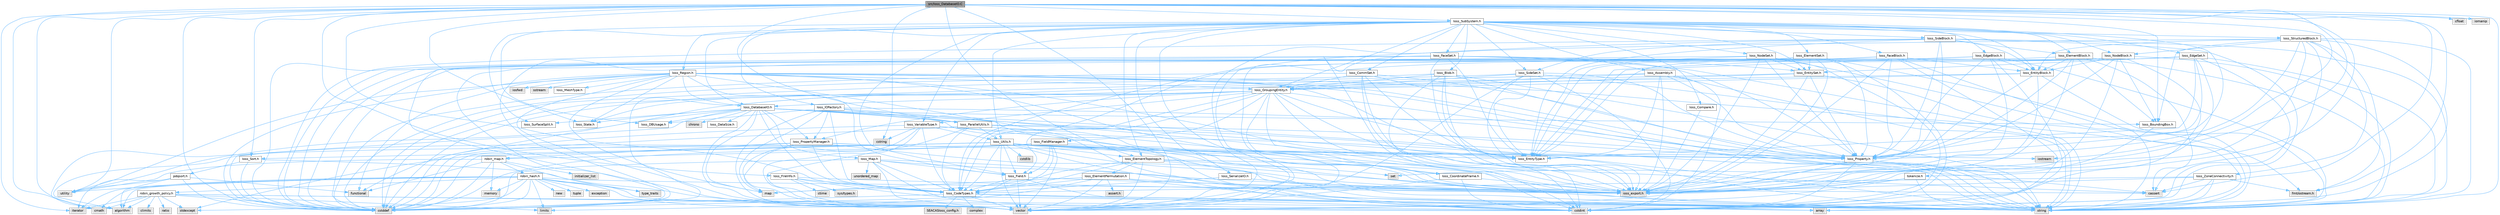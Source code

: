 digraph "src/Ioss_DatabaseIO.C"
{
 // INTERACTIVE_SVG=YES
 // LATEX_PDF_SIZE
  bgcolor="transparent";
  edge [fontname=Helvetica,fontsize=10,labelfontname=Helvetica,labelfontsize=10];
  node [fontname=Helvetica,fontsize=10,shape=box,height=0.2,width=0.4];
  Node1 [id="Node000001",label="src/Ioss_DatabaseIO.C",height=0.2,width=0.4,color="gray40", fillcolor="grey60", style="filled", fontcolor="black",tooltip=" "];
  Node1 -> Node2 [id="edge1_Node000001_Node000002",color="steelblue1",style="solid",tooltip=" "];
  Node2 [id="Node000002",label="Ioss_BoundingBox.h",height=0.2,width=0.4,color="grey40", fillcolor="white", style="filled",URL="$Ioss__BoundingBox_8h.html",tooltip=" "];
  Node2 -> Node3 [id="edge2_Node000002_Node000003",color="steelblue1",style="solid",tooltip=" "];
  Node3 [id="Node000003",label="ioss_export.h",height=0.2,width=0.4,color="grey60", fillcolor="#E0E0E0", style="filled",tooltip=" "];
  Node1 -> Node4 [id="edge3_Node000001_Node000004",color="steelblue1",style="solid",tooltip=" "];
  Node4 [id="Node000004",label="Ioss_CodeTypes.h",height=0.2,width=0.4,color="grey40", fillcolor="white", style="filled",URL="$Ioss__CodeTypes_8h.html",tooltip=" "];
  Node4 -> Node5 [id="edge4_Node000004_Node000005",color="steelblue1",style="solid",tooltip=" "];
  Node5 [id="Node000005",label="array",height=0.2,width=0.4,color="grey60", fillcolor="#E0E0E0", style="filled",tooltip=" "];
  Node4 -> Node6 [id="edge5_Node000004_Node000006",color="steelblue1",style="solid",tooltip=" "];
  Node6 [id="Node000006",label="cstddef",height=0.2,width=0.4,color="grey60", fillcolor="#E0E0E0", style="filled",tooltip=" "];
  Node4 -> Node7 [id="edge6_Node000004_Node000007",color="steelblue1",style="solid",tooltip=" "];
  Node7 [id="Node000007",label="cstdint",height=0.2,width=0.4,color="grey60", fillcolor="#E0E0E0", style="filled",tooltip=" "];
  Node4 -> Node8 [id="edge7_Node000004_Node000008",color="steelblue1",style="solid",tooltip=" "];
  Node8 [id="Node000008",label="string",height=0.2,width=0.4,color="grey60", fillcolor="#E0E0E0", style="filled",tooltip=" "];
  Node4 -> Node9 [id="edge8_Node000004_Node000009",color="steelblue1",style="solid",tooltip=" "];
  Node9 [id="Node000009",label="vector",height=0.2,width=0.4,color="grey60", fillcolor="#E0E0E0", style="filled",tooltip=" "];
  Node4 -> Node10 [id="edge9_Node000004_Node000010",color="steelblue1",style="solid",tooltip=" "];
  Node10 [id="Node000010",label="SEACASIoss_config.h",height=0.2,width=0.4,color="grey60", fillcolor="#E0E0E0", style="filled",tooltip=" "];
  Node4 -> Node11 [id="edge10_Node000004_Node000011",color="steelblue1",style="solid",tooltip=" "];
  Node11 [id="Node000011",label="complex",height=0.2,width=0.4,color="grey60", fillcolor="#E0E0E0", style="filled",tooltip=" "];
  Node1 -> Node12 [id="edge11_Node000001_Node000012",color="steelblue1",style="solid",tooltip=" "];
  Node12 [id="Node000012",label="Ioss_ElementTopology.h",height=0.2,width=0.4,color="grey40", fillcolor="white", style="filled",URL="$Ioss__ElementTopology_8h.html",tooltip=" "];
  Node12 -> Node3 [id="edge12_Node000012_Node000003",color="steelblue1",style="solid",tooltip=" "];
  Node12 -> Node4 [id="edge13_Node000012_Node000004",color="steelblue1",style="solid",tooltip=" "];
  Node12 -> Node13 [id="edge14_Node000012_Node000013",color="steelblue1",style="solid",tooltip=" "];
  Node13 [id="Node000013",label="Ioss_ElementPermutation.h",height=0.2,width=0.4,color="grey40", fillcolor="white", style="filled",URL="$Ioss__ElementPermutation_8h.html",tooltip=" "];
  Node13 -> Node3 [id="edge15_Node000013_Node000003",color="steelblue1",style="solid",tooltip=" "];
  Node13 -> Node4 [id="edge16_Node000013_Node000004",color="steelblue1",style="solid",tooltip=" "];
  Node13 -> Node14 [id="edge17_Node000013_Node000014",color="steelblue1",style="solid",tooltip=" "];
  Node14 [id="Node000014",label="assert.h",height=0.2,width=0.4,color="grey60", fillcolor="#E0E0E0", style="filled",tooltip=" "];
  Node13 -> Node15 [id="edge18_Node000013_Node000015",color="steelblue1",style="solid",tooltip=" "];
  Node15 [id="Node000015",label="limits",height=0.2,width=0.4,color="grey60", fillcolor="#E0E0E0", style="filled",tooltip=" "];
  Node13 -> Node16 [id="edge19_Node000013_Node000016",color="steelblue1",style="solid",tooltip=" "];
  Node16 [id="Node000016",label="map",height=0.2,width=0.4,color="grey60", fillcolor="#E0E0E0", style="filled",tooltip=" "];
  Node13 -> Node8 [id="edge20_Node000013_Node000008",color="steelblue1",style="solid",tooltip=" "];
  Node13 -> Node9 [id="edge21_Node000013_Node000009",color="steelblue1",style="solid",tooltip=" "];
  Node12 -> Node16 [id="edge22_Node000012_Node000016",color="steelblue1",style="solid",tooltip=" "];
  Node12 -> Node17 [id="edge23_Node000012_Node000017",color="steelblue1",style="solid",tooltip=" "];
  Node17 [id="Node000017",label="set",height=0.2,width=0.4,color="grey60", fillcolor="#E0E0E0", style="filled",tooltip=" "];
  Node12 -> Node8 [id="edge24_Node000012_Node000008",color="steelblue1",style="solid",tooltip=" "];
  Node12 -> Node9 [id="edge25_Node000012_Node000009",color="steelblue1",style="solid",tooltip=" "];
  Node1 -> Node18 [id="edge26_Node000001_Node000018",color="steelblue1",style="solid",tooltip=" "];
  Node18 [id="Node000018",label="Ioss_FileInfo.h",height=0.2,width=0.4,color="grey40", fillcolor="white", style="filled",URL="$Ioss__FileInfo_8h.html",tooltip=" "];
  Node18 -> Node3 [id="edge27_Node000018_Node000003",color="steelblue1",style="solid",tooltip=" "];
  Node18 -> Node4 [id="edge28_Node000018_Node000004",color="steelblue1",style="solid",tooltip=" "];
  Node18 -> Node19 [id="edge29_Node000018_Node000019",color="steelblue1",style="solid",tooltip=" "];
  Node19 [id="Node000019",label="ctime",height=0.2,width=0.4,color="grey60", fillcolor="#E0E0E0", style="filled",tooltip=" "];
  Node18 -> Node8 [id="edge30_Node000018_Node000008",color="steelblue1",style="solid",tooltip=" "];
  Node18 -> Node20 [id="edge31_Node000018_Node000020",color="steelblue1",style="solid",tooltip=" "];
  Node20 [id="Node000020",label="sys/types.h",height=0.2,width=0.4,color="grey60", fillcolor="#E0E0E0", style="filled",tooltip=" "];
  Node1 -> Node21 [id="edge32_Node000001_Node000021",color="steelblue1",style="solid",tooltip=" "];
  Node21 [id="Node000021",label="Ioss_ParallelUtils.h",height=0.2,width=0.4,color="grey40", fillcolor="white", style="filled",URL="$Ioss__ParallelUtils_8h.html",tooltip=" "];
  Node21 -> Node3 [id="edge33_Node000021_Node000003",color="steelblue1",style="solid",tooltip=" "];
  Node21 -> Node4 [id="edge34_Node000021_Node000004",color="steelblue1",style="solid",tooltip=" "];
  Node21 -> Node22 [id="edge35_Node000021_Node000022",color="steelblue1",style="solid",tooltip=" "];
  Node22 [id="Node000022",label="Ioss_Utils.h",height=0.2,width=0.4,color="grey40", fillcolor="white", style="filled",URL="$Ioss__Utils_8h.html",tooltip=" "];
  Node22 -> Node3 [id="edge36_Node000022_Node000003",color="steelblue1",style="solid",tooltip=" "];
  Node22 -> Node4 [id="edge37_Node000022_Node000004",color="steelblue1",style="solid",tooltip=" "];
  Node22 -> Node12 [id="edge38_Node000022_Node000012",color="steelblue1",style="solid",tooltip=" "];
  Node22 -> Node23 [id="edge39_Node000022_Node000023",color="steelblue1",style="solid",tooltip=" "];
  Node23 [id="Node000023",label="Ioss_EntityType.h",height=0.2,width=0.4,color="grey40", fillcolor="white", style="filled",URL="$Ioss__EntityType_8h.html",tooltip=" "];
  Node22 -> Node24 [id="edge40_Node000022_Node000024",color="steelblue1",style="solid",tooltip=" "];
  Node24 [id="Node000024",label="Ioss_Field.h",height=0.2,width=0.4,color="grey40", fillcolor="white", style="filled",URL="$Ioss__Field_8h.html",tooltip=" "];
  Node24 -> Node3 [id="edge41_Node000024_Node000003",color="steelblue1",style="solid",tooltip=" "];
  Node24 -> Node4 [id="edge42_Node000024_Node000004",color="steelblue1",style="solid",tooltip=" "];
  Node24 -> Node6 [id="edge43_Node000024_Node000006",color="steelblue1",style="solid",tooltip=" "];
  Node24 -> Node8 [id="edge44_Node000024_Node000008",color="steelblue1",style="solid",tooltip=" "];
  Node24 -> Node9 [id="edge45_Node000024_Node000009",color="steelblue1",style="solid",tooltip=" "];
  Node22 -> Node25 [id="edge46_Node000022_Node000025",color="steelblue1",style="solid",tooltip=" "];
  Node25 [id="Node000025",label="Ioss_Property.h",height=0.2,width=0.4,color="grey40", fillcolor="white", style="filled",URL="$Ioss__Property_8h.html",tooltip=" "];
  Node25 -> Node3 [id="edge47_Node000025_Node000003",color="steelblue1",style="solid",tooltip=" "];
  Node25 -> Node7 [id="edge48_Node000025_Node000007",color="steelblue1",style="solid",tooltip=" "];
  Node25 -> Node8 [id="edge49_Node000025_Node000008",color="steelblue1",style="solid",tooltip=" "];
  Node25 -> Node9 [id="edge50_Node000025_Node000009",color="steelblue1",style="solid",tooltip=" "];
  Node22 -> Node26 [id="edge51_Node000022_Node000026",color="steelblue1",style="solid",tooltip=" "];
  Node26 [id="Node000026",label="Ioss_Sort.h",height=0.2,width=0.4,color="grey40", fillcolor="white", style="filled",URL="$Ioss__Sort_8h.html",tooltip=" "];
  Node26 -> Node27 [id="edge52_Node000026_Node000027",color="steelblue1",style="solid",tooltip=" "];
  Node27 [id="Node000027",label="pdqsort.h",height=0.2,width=0.4,color="grey40", fillcolor="white", style="filled",URL="$pdqsort_8h.html",tooltip=" "];
  Node27 -> Node28 [id="edge53_Node000027_Node000028",color="steelblue1",style="solid",tooltip=" "];
  Node28 [id="Node000028",label="algorithm",height=0.2,width=0.4,color="grey60", fillcolor="#E0E0E0", style="filled",tooltip=" "];
  Node27 -> Node6 [id="edge54_Node000027_Node000006",color="steelblue1",style="solid",tooltip=" "];
  Node27 -> Node29 [id="edge55_Node000027_Node000029",color="steelblue1",style="solid",tooltip=" "];
  Node29 [id="Node000029",label="functional",height=0.2,width=0.4,color="grey60", fillcolor="#E0E0E0", style="filled",tooltip=" "];
  Node27 -> Node30 [id="edge56_Node000027_Node000030",color="steelblue1",style="solid",tooltip=" "];
  Node30 [id="Node000030",label="iterator",height=0.2,width=0.4,color="grey60", fillcolor="#E0E0E0", style="filled",tooltip=" "];
  Node27 -> Node31 [id="edge57_Node000027_Node000031",color="steelblue1",style="solid",tooltip=" "];
  Node31 [id="Node000031",label="utility",height=0.2,width=0.4,color="grey60", fillcolor="#E0E0E0", style="filled",tooltip=" "];
  Node26 -> Node6 [id="edge58_Node000026_Node000006",color="steelblue1",style="solid",tooltip=" "];
  Node26 -> Node9 [id="edge59_Node000026_Node000009",color="steelblue1",style="solid",tooltip=" "];
  Node22 -> Node28 [id="edge60_Node000022_Node000028",color="steelblue1",style="solid",tooltip=" "];
  Node22 -> Node32 [id="edge61_Node000022_Node000032",color="steelblue1",style="solid",tooltip=" "];
  Node32 [id="Node000032",label="cassert",height=0.2,width=0.4,color="grey60", fillcolor="#E0E0E0", style="filled",tooltip=" "];
  Node22 -> Node33 [id="edge62_Node000022_Node000033",color="steelblue1",style="solid",tooltip=" "];
  Node33 [id="Node000033",label="cmath",height=0.2,width=0.4,color="grey60", fillcolor="#E0E0E0", style="filled",tooltip=" "];
  Node22 -> Node6 [id="edge63_Node000022_Node000006",color="steelblue1",style="solid",tooltip=" "];
  Node22 -> Node7 [id="edge64_Node000022_Node000007",color="steelblue1",style="solid",tooltip=" "];
  Node22 -> Node34 [id="edge65_Node000022_Node000034",color="steelblue1",style="solid",tooltip=" "];
  Node34 [id="Node000034",label="cstdlib",height=0.2,width=0.4,color="grey60", fillcolor="#E0E0E0", style="filled",tooltip=" "];
  Node22 -> Node35 [id="edge66_Node000022_Node000035",color="steelblue1",style="solid",tooltip=" "];
  Node35 [id="Node000035",label="iostream",height=0.2,width=0.4,color="grey60", fillcolor="#E0E0E0", style="filled",tooltip=" "];
  Node22 -> Node36 [id="edge67_Node000022_Node000036",color="steelblue1",style="solid",tooltip=" "];
  Node36 [id="Node000036",label="stdexcept",height=0.2,width=0.4,color="grey60", fillcolor="#E0E0E0", style="filled",tooltip=" "];
  Node22 -> Node8 [id="edge68_Node000022_Node000008",color="steelblue1",style="solid",tooltip=" "];
  Node22 -> Node9 [id="edge69_Node000022_Node000009",color="steelblue1",style="solid",tooltip=" "];
  Node21 -> Node32 [id="edge70_Node000021_Node000032",color="steelblue1",style="solid",tooltip=" "];
  Node21 -> Node6 [id="edge71_Node000021_Node000006",color="steelblue1",style="solid",tooltip=" "];
  Node21 -> Node8 [id="edge72_Node000021_Node000008",color="steelblue1",style="solid",tooltip=" "];
  Node21 -> Node9 [id="edge73_Node000021_Node000009",color="steelblue1",style="solid",tooltip=" "];
  Node1 -> Node26 [id="edge74_Node000001_Node000026",color="steelblue1",style="solid",tooltip=" "];
  Node1 -> Node37 [id="edge75_Node000001_Node000037",color="steelblue1",style="solid",tooltip=" "];
  Node37 [id="Node000037",label="Ioss_State.h",height=0.2,width=0.4,color="grey40", fillcolor="white", style="filled",URL="$Ioss__State_8h.html",tooltip=" "];
  Node1 -> Node38 [id="edge76_Node000001_Node000038",color="steelblue1",style="solid",tooltip=" "];
  Node38 [id="Node000038",label="Ioss_SubSystem.h",height=0.2,width=0.4,color="grey40", fillcolor="white", style="filled",URL="$Ioss__SubSystem_8h.html",tooltip=" "];
  Node38 -> Node39 [id="edge77_Node000038_Node000039",color="steelblue1",style="solid",tooltip=" "];
  Node39 [id="Node000039",label="Ioss_Assembly.h",height=0.2,width=0.4,color="grey40", fillcolor="white", style="filled",URL="$Ioss__Assembly_8h.html",tooltip=" "];
  Node39 -> Node3 [id="edge78_Node000039_Node000003",color="steelblue1",style="solid",tooltip=" "];
  Node39 -> Node23 [id="edge79_Node000039_Node000023",color="steelblue1",style="solid",tooltip=" "];
  Node39 -> Node25 [id="edge80_Node000039_Node000025",color="steelblue1",style="solid",tooltip=" "];
  Node39 -> Node40 [id="edge81_Node000039_Node000040",color="steelblue1",style="solid",tooltip=" "];
  Node40 [id="Node000040",label="Ioss_GroupingEntity.h",height=0.2,width=0.4,color="grey40", fillcolor="white", style="filled",URL="$Ioss__GroupingEntity_8h.html",tooltip=" "];
  Node40 -> Node3 [id="edge82_Node000040_Node000003",color="steelblue1",style="solid",tooltip=" "];
  Node40 -> Node4 [id="edge83_Node000040_Node000004",color="steelblue1",style="solid",tooltip=" "];
  Node40 -> Node41 [id="edge84_Node000040_Node000041",color="steelblue1",style="solid",tooltip=" "];
  Node41 [id="Node000041",label="Ioss_DatabaseIO.h",height=0.2,width=0.4,color="grey40", fillcolor="white", style="filled",URL="$Ioss__DatabaseIO_8h.html",tooltip=" "];
  Node41 -> Node3 [id="edge85_Node000041_Node000003",color="steelblue1",style="solid",tooltip=" "];
  Node41 -> Node2 [id="edge86_Node000041_Node000002",color="steelblue1",style="solid",tooltip=" "];
  Node41 -> Node4 [id="edge87_Node000041_Node000004",color="steelblue1",style="solid",tooltip=" "];
  Node41 -> Node42 [id="edge88_Node000041_Node000042",color="steelblue1",style="solid",tooltip=" "];
  Node42 [id="Node000042",label="Ioss_DBUsage.h",height=0.2,width=0.4,color="grey40", fillcolor="white", style="filled",URL="$Ioss__DBUsage_8h.html",tooltip=" "];
  Node41 -> Node43 [id="edge89_Node000041_Node000043",color="steelblue1",style="solid",tooltip=" "];
  Node43 [id="Node000043",label="Ioss_DataSize.h",height=0.2,width=0.4,color="grey40", fillcolor="white", style="filled",URL="$Ioss__DataSize_8h.html",tooltip=" "];
  Node41 -> Node23 [id="edge90_Node000041_Node000023",color="steelblue1",style="solid",tooltip=" "];
  Node41 -> Node44 [id="edge91_Node000041_Node000044",color="steelblue1",style="solid",tooltip=" "];
  Node44 [id="Node000044",label="Ioss_Map.h",height=0.2,width=0.4,color="grey40", fillcolor="white", style="filled",URL="$Ioss__Map_8h.html",tooltip=" "];
  Node44 -> Node3 [id="edge92_Node000044_Node000003",color="steelblue1",style="solid",tooltip=" "];
  Node44 -> Node4 [id="edge93_Node000044_Node000004",color="steelblue1",style="solid",tooltip=" "];
  Node44 -> Node24 [id="edge94_Node000044_Node000024",color="steelblue1",style="solid",tooltip=" "];
  Node44 -> Node6 [id="edge95_Node000044_Node000006",color="steelblue1",style="solid",tooltip=" "];
  Node44 -> Node7 [id="edge96_Node000044_Node000007",color="steelblue1",style="solid",tooltip=" "];
  Node44 -> Node8 [id="edge97_Node000044_Node000008",color="steelblue1",style="solid",tooltip=" "];
  Node44 -> Node9 [id="edge98_Node000044_Node000009",color="steelblue1",style="solid",tooltip=" "];
  Node44 -> Node45 [id="edge99_Node000044_Node000045",color="steelblue1",style="solid",tooltip=" "];
  Node45 [id="Node000045",label="unordered_map",height=0.2,width=0.4,color="grey60", fillcolor="#E0E0E0", style="filled",tooltip=" "];
  Node41 -> Node21 [id="edge100_Node000041_Node000021",color="steelblue1",style="solid",tooltip=" "];
  Node41 -> Node46 [id="edge101_Node000041_Node000046",color="steelblue1",style="solid",tooltip=" "];
  Node46 [id="Node000046",label="Ioss_PropertyManager.h",height=0.2,width=0.4,color="grey40", fillcolor="white", style="filled",URL="$Ioss__PropertyManager_8h.html",tooltip=" "];
  Node46 -> Node3 [id="edge102_Node000046_Node000003",color="steelblue1",style="solid",tooltip=" "];
  Node46 -> Node4 [id="edge103_Node000046_Node000004",color="steelblue1",style="solid",tooltip=" "];
  Node46 -> Node25 [id="edge104_Node000046_Node000025",color="steelblue1",style="solid",tooltip=" "];
  Node46 -> Node6 [id="edge105_Node000046_Node000006",color="steelblue1",style="solid",tooltip=" "];
  Node46 -> Node8 [id="edge106_Node000046_Node000008",color="steelblue1",style="solid",tooltip=" "];
  Node46 -> Node9 [id="edge107_Node000046_Node000009",color="steelblue1",style="solid",tooltip=" "];
  Node46 -> Node47 [id="edge108_Node000046_Node000047",color="steelblue1",style="solid",tooltip=" "];
  Node47 [id="Node000047",label="robin_map.h",height=0.2,width=0.4,color="grey40", fillcolor="white", style="filled",URL="$robin__map_8h.html",tooltip=" "];
  Node47 -> Node6 [id="edge109_Node000047_Node000006",color="steelblue1",style="solid",tooltip=" "];
  Node47 -> Node29 [id="edge110_Node000047_Node000029",color="steelblue1",style="solid",tooltip=" "];
  Node47 -> Node48 [id="edge111_Node000047_Node000048",color="steelblue1",style="solid",tooltip=" "];
  Node48 [id="Node000048",label="initializer_list",height=0.2,width=0.4,color="grey60", fillcolor="#E0E0E0", style="filled",tooltip=" "];
  Node47 -> Node49 [id="edge112_Node000047_Node000049",color="steelblue1",style="solid",tooltip=" "];
  Node49 [id="Node000049",label="memory",height=0.2,width=0.4,color="grey60", fillcolor="#E0E0E0", style="filled",tooltip=" "];
  Node47 -> Node50 [id="edge113_Node000047_Node000050",color="steelblue1",style="solid",tooltip=" "];
  Node50 [id="Node000050",label="type_traits",height=0.2,width=0.4,color="grey60", fillcolor="#E0E0E0", style="filled",tooltip=" "];
  Node47 -> Node31 [id="edge114_Node000047_Node000031",color="steelblue1",style="solid",tooltip=" "];
  Node47 -> Node51 [id="edge115_Node000047_Node000051",color="steelblue1",style="solid",tooltip=" "];
  Node51 [id="Node000051",label="robin_hash.h",height=0.2,width=0.4,color="grey40", fillcolor="white", style="filled",URL="$robin__hash_8h.html",tooltip=" "];
  Node51 -> Node28 [id="edge116_Node000051_Node000028",color="steelblue1",style="solid",tooltip=" "];
  Node51 -> Node32 [id="edge117_Node000051_Node000032",color="steelblue1",style="solid",tooltip=" "];
  Node51 -> Node33 [id="edge118_Node000051_Node000033",color="steelblue1",style="solid",tooltip=" "];
  Node51 -> Node6 [id="edge119_Node000051_Node000006",color="steelblue1",style="solid",tooltip=" "];
  Node51 -> Node7 [id="edge120_Node000051_Node000007",color="steelblue1",style="solid",tooltip=" "];
  Node51 -> Node52 [id="edge121_Node000051_Node000052",color="steelblue1",style="solid",tooltip=" "];
  Node52 [id="Node000052",label="exception",height=0.2,width=0.4,color="grey60", fillcolor="#E0E0E0", style="filled",tooltip=" "];
  Node51 -> Node30 [id="edge122_Node000051_Node000030",color="steelblue1",style="solid",tooltip=" "];
  Node51 -> Node15 [id="edge123_Node000051_Node000015",color="steelblue1",style="solid",tooltip=" "];
  Node51 -> Node49 [id="edge124_Node000051_Node000049",color="steelblue1",style="solid",tooltip=" "];
  Node51 -> Node53 [id="edge125_Node000051_Node000053",color="steelblue1",style="solid",tooltip=" "];
  Node53 [id="Node000053",label="new",height=0.2,width=0.4,color="grey60", fillcolor="#E0E0E0", style="filled",tooltip=" "];
  Node51 -> Node36 [id="edge126_Node000051_Node000036",color="steelblue1",style="solid",tooltip=" "];
  Node51 -> Node54 [id="edge127_Node000051_Node000054",color="steelblue1",style="solid",tooltip=" "];
  Node54 [id="Node000054",label="tuple",height=0.2,width=0.4,color="grey60", fillcolor="#E0E0E0", style="filled",tooltip=" "];
  Node51 -> Node50 [id="edge128_Node000051_Node000050",color="steelblue1",style="solid",tooltip=" "];
  Node51 -> Node31 [id="edge129_Node000051_Node000031",color="steelblue1",style="solid",tooltip=" "];
  Node51 -> Node9 [id="edge130_Node000051_Node000009",color="steelblue1",style="solid",tooltip=" "];
  Node51 -> Node55 [id="edge131_Node000051_Node000055",color="steelblue1",style="solid",tooltip=" "];
  Node55 [id="Node000055",label="robin_growth_policy.h",height=0.2,width=0.4,color="grey40", fillcolor="white", style="filled",URL="$robin__growth__policy_8h.html",tooltip=" "];
  Node55 -> Node28 [id="edge132_Node000055_Node000028",color="steelblue1",style="solid",tooltip=" "];
  Node55 -> Node5 [id="edge133_Node000055_Node000005",color="steelblue1",style="solid",tooltip=" "];
  Node55 -> Node56 [id="edge134_Node000055_Node000056",color="steelblue1",style="solid",tooltip=" "];
  Node56 [id="Node000056",label="climits",height=0.2,width=0.4,color="grey60", fillcolor="#E0E0E0", style="filled",tooltip=" "];
  Node55 -> Node33 [id="edge135_Node000055_Node000033",color="steelblue1",style="solid",tooltip=" "];
  Node55 -> Node6 [id="edge136_Node000055_Node000006",color="steelblue1",style="solid",tooltip=" "];
  Node55 -> Node7 [id="edge137_Node000055_Node000007",color="steelblue1",style="solid",tooltip=" "];
  Node55 -> Node30 [id="edge138_Node000055_Node000030",color="steelblue1",style="solid",tooltip=" "];
  Node55 -> Node15 [id="edge139_Node000055_Node000015",color="steelblue1",style="solid",tooltip=" "];
  Node55 -> Node57 [id="edge140_Node000055_Node000057",color="steelblue1",style="solid",tooltip=" "];
  Node57 [id="Node000057",label="ratio",height=0.2,width=0.4,color="grey60", fillcolor="#E0E0E0", style="filled",tooltip=" "];
  Node55 -> Node36 [id="edge141_Node000055_Node000036",color="steelblue1",style="solid",tooltip=" "];
  Node41 -> Node37 [id="edge142_Node000041_Node000037",color="steelblue1",style="solid",tooltip=" "];
  Node41 -> Node58 [id="edge143_Node000041_Node000058",color="steelblue1",style="solid",tooltip=" "];
  Node58 [id="Node000058",label="Ioss_SurfaceSplit.h",height=0.2,width=0.4,color="grey40", fillcolor="white", style="filled",URL="$Ioss__SurfaceSplit_8h.html",tooltip=" "];
  Node41 -> Node59 [id="edge144_Node000041_Node000059",color="steelblue1",style="solid",tooltip=" "];
  Node59 [id="Node000059",label="chrono",height=0.2,width=0.4,color="grey60", fillcolor="#E0E0E0", style="filled",tooltip=" "];
  Node41 -> Node6 [id="edge145_Node000041_Node000006",color="steelblue1",style="solid",tooltip=" "];
  Node41 -> Node7 [id="edge146_Node000041_Node000007",color="steelblue1",style="solid",tooltip=" "];
  Node41 -> Node16 [id="edge147_Node000041_Node000016",color="steelblue1",style="solid",tooltip=" "];
  Node41 -> Node8 [id="edge148_Node000041_Node000008",color="steelblue1",style="solid",tooltip=" "];
  Node41 -> Node31 [id="edge149_Node000041_Node000031",color="steelblue1",style="solid",tooltip=" "];
  Node41 -> Node9 [id="edge150_Node000041_Node000009",color="steelblue1",style="solid",tooltip=" "];
  Node40 -> Node23 [id="edge151_Node000040_Node000023",color="steelblue1",style="solid",tooltip=" "];
  Node40 -> Node24 [id="edge152_Node000040_Node000024",color="steelblue1",style="solid",tooltip=" "];
  Node40 -> Node60 [id="edge153_Node000040_Node000060",color="steelblue1",style="solid",tooltip=" "];
  Node60 [id="Node000060",label="Ioss_FieldManager.h",height=0.2,width=0.4,color="grey40", fillcolor="white", style="filled",URL="$Ioss__FieldManager_8h.html",tooltip=" "];
  Node60 -> Node3 [id="edge154_Node000060_Node000003",color="steelblue1",style="solid",tooltip=" "];
  Node60 -> Node4 [id="edge155_Node000060_Node000004",color="steelblue1",style="solid",tooltip=" "];
  Node60 -> Node24 [id="edge156_Node000060_Node000024",color="steelblue1",style="solid",tooltip=" "];
  Node60 -> Node6 [id="edge157_Node000060_Node000006",color="steelblue1",style="solid",tooltip=" "];
  Node60 -> Node8 [id="edge158_Node000060_Node000008",color="steelblue1",style="solid",tooltip=" "];
  Node60 -> Node9 [id="edge159_Node000060_Node000009",color="steelblue1",style="solid",tooltip=" "];
  Node60 -> Node47 [id="edge160_Node000060_Node000047",color="steelblue1",style="solid",tooltip=" "];
  Node40 -> Node25 [id="edge161_Node000040_Node000025",color="steelblue1",style="solid",tooltip=" "];
  Node40 -> Node46 [id="edge162_Node000040_Node000046",color="steelblue1",style="solid",tooltip=" "];
  Node40 -> Node37 [id="edge163_Node000040_Node000037",color="steelblue1",style="solid",tooltip=" "];
  Node40 -> Node61 [id="edge164_Node000040_Node000061",color="steelblue1",style="solid",tooltip=" "];
  Node61 [id="Node000061",label="Ioss_VariableType.h",height=0.2,width=0.4,color="grey40", fillcolor="white", style="filled",URL="$Ioss__VariableType_8h.html",tooltip=" "];
  Node61 -> Node3 [id="edge165_Node000061_Node000003",color="steelblue1",style="solid",tooltip=" "];
  Node61 -> Node4 [id="edge166_Node000061_Node000004",color="steelblue1",style="solid",tooltip=" "];
  Node61 -> Node22 [id="edge167_Node000061_Node000022",color="steelblue1",style="solid",tooltip=" "];
  Node61 -> Node62 [id="edge168_Node000061_Node000062",color="steelblue1",style="solid",tooltip=" "];
  Node62 [id="Node000062",label="cstring",height=0.2,width=0.4,color="grey60", fillcolor="#E0E0E0", style="filled",tooltip=" "];
  Node61 -> Node29 [id="edge169_Node000061_Node000029",color="steelblue1",style="solid",tooltip=" "];
  Node61 -> Node16 [id="edge170_Node000061_Node000016",color="steelblue1",style="solid",tooltip=" "];
  Node61 -> Node8 [id="edge171_Node000061_Node000008",color="steelblue1",style="solid",tooltip=" "];
  Node61 -> Node9 [id="edge172_Node000061_Node000009",color="steelblue1",style="solid",tooltip=" "];
  Node40 -> Node6 [id="edge173_Node000040_Node000006",color="steelblue1",style="solid",tooltip=" "];
  Node40 -> Node7 [id="edge174_Node000040_Node000007",color="steelblue1",style="solid",tooltip=" "];
  Node40 -> Node8 [id="edge175_Node000040_Node000008",color="steelblue1",style="solid",tooltip=" "];
  Node40 -> Node9 [id="edge176_Node000040_Node000009",color="steelblue1",style="solid",tooltip=" "];
  Node39 -> Node6 [id="edge177_Node000039_Node000006",color="steelblue1",style="solid",tooltip=" "];
  Node39 -> Node7 [id="edge178_Node000039_Node000007",color="steelblue1",style="solid",tooltip=" "];
  Node39 -> Node8 [id="edge179_Node000039_Node000008",color="steelblue1",style="solid",tooltip=" "];
  Node38 -> Node63 [id="edge180_Node000038_Node000063",color="steelblue1",style="solid",tooltip=" "];
  Node63 [id="Node000063",label="Ioss_Blob.h",height=0.2,width=0.4,color="grey40", fillcolor="white", style="filled",URL="$Ioss__Blob_8h.html",tooltip=" "];
  Node63 -> Node3 [id="edge181_Node000063_Node000003",color="steelblue1",style="solid",tooltip=" "];
  Node63 -> Node23 [id="edge182_Node000063_Node000023",color="steelblue1",style="solid",tooltip=" "];
  Node63 -> Node25 [id="edge183_Node000063_Node000025",color="steelblue1",style="solid",tooltip=" "];
  Node63 -> Node40 [id="edge184_Node000063_Node000040",color="steelblue1",style="solid",tooltip=" "];
  Node63 -> Node6 [id="edge185_Node000063_Node000006",color="steelblue1",style="solid",tooltip=" "];
  Node63 -> Node7 [id="edge186_Node000063_Node000007",color="steelblue1",style="solid",tooltip=" "];
  Node63 -> Node8 [id="edge187_Node000063_Node000008",color="steelblue1",style="solid",tooltip=" "];
  Node38 -> Node64 [id="edge188_Node000038_Node000064",color="steelblue1",style="solid",tooltip=" "];
  Node64 [id="Node000064",label="Ioss_CommSet.h",height=0.2,width=0.4,color="grey40", fillcolor="white", style="filled",URL="$Ioss__CommSet_8h.html",tooltip=" "];
  Node64 -> Node3 [id="edge189_Node000064_Node000003",color="steelblue1",style="solid",tooltip=" "];
  Node64 -> Node23 [id="edge190_Node000064_Node000023",color="steelblue1",style="solid",tooltip=" "];
  Node64 -> Node40 [id="edge191_Node000064_Node000040",color="steelblue1",style="solid",tooltip=" "];
  Node64 -> Node25 [id="edge192_Node000064_Node000025",color="steelblue1",style="solid",tooltip=" "];
  Node64 -> Node6 [id="edge193_Node000064_Node000006",color="steelblue1",style="solid",tooltip=" "];
  Node64 -> Node7 [id="edge194_Node000064_Node000007",color="steelblue1",style="solid",tooltip=" "];
  Node64 -> Node8 [id="edge195_Node000064_Node000008",color="steelblue1",style="solid",tooltip=" "];
  Node38 -> Node65 [id="edge196_Node000038_Node000065",color="steelblue1",style="solid",tooltip=" "];
  Node65 [id="Node000065",label="Ioss_Compare.h",height=0.2,width=0.4,color="grey40", fillcolor="white", style="filled",URL="$Ioss__Compare_8h.html",tooltip=" "];
  Node65 -> Node3 [id="edge197_Node000065_Node000003",color="steelblue1",style="solid",tooltip=" "];
  Node38 -> Node66 [id="edge198_Node000038_Node000066",color="steelblue1",style="solid",tooltip=" "];
  Node66 [id="Node000066",label="Ioss_CoordinateFrame.h",height=0.2,width=0.4,color="grey40", fillcolor="white", style="filled",URL="$Ioss__CoordinateFrame_8h.html",tooltip=" "];
  Node66 -> Node3 [id="edge199_Node000066_Node000003",color="steelblue1",style="solid",tooltip=" "];
  Node66 -> Node7 [id="edge200_Node000066_Node000007",color="steelblue1",style="solid",tooltip=" "];
  Node66 -> Node9 [id="edge201_Node000066_Node000009",color="steelblue1",style="solid",tooltip=" "];
  Node38 -> Node42 [id="edge202_Node000038_Node000042",color="steelblue1",style="solid",tooltip=" "];
  Node38 -> Node41 [id="edge203_Node000038_Node000041",color="steelblue1",style="solid",tooltip=" "];
  Node38 -> Node67 [id="edge204_Node000038_Node000067",color="steelblue1",style="solid",tooltip=" "];
  Node67 [id="Node000067",label="Ioss_EdgeBlock.h",height=0.2,width=0.4,color="grey40", fillcolor="white", style="filled",URL="$Ioss__EdgeBlock_8h.html",tooltip=" "];
  Node67 -> Node3 [id="edge205_Node000067_Node000003",color="steelblue1",style="solid",tooltip=" "];
  Node67 -> Node23 [id="edge206_Node000067_Node000023",color="steelblue1",style="solid",tooltip=" "];
  Node67 -> Node68 [id="edge207_Node000067_Node000068",color="steelblue1",style="solid",tooltip=" "];
  Node68 [id="Node000068",label="Ioss_EntityBlock.h",height=0.2,width=0.4,color="grey40", fillcolor="white", style="filled",URL="$Ioss__EntityBlock_8h.html",tooltip=" "];
  Node68 -> Node3 [id="edge208_Node000068_Node000003",color="steelblue1",style="solid",tooltip=" "];
  Node68 -> Node40 [id="edge209_Node000068_Node000040",color="steelblue1",style="solid",tooltip=" "];
  Node68 -> Node25 [id="edge210_Node000068_Node000025",color="steelblue1",style="solid",tooltip=" "];
  Node68 -> Node6 [id="edge211_Node000068_Node000006",color="steelblue1",style="solid",tooltip=" "];
  Node68 -> Node8 [id="edge212_Node000068_Node000008",color="steelblue1",style="solid",tooltip=" "];
  Node67 -> Node25 [id="edge213_Node000067_Node000025",color="steelblue1",style="solid",tooltip=" "];
  Node67 -> Node6 [id="edge214_Node000067_Node000006",color="steelblue1",style="solid",tooltip=" "];
  Node67 -> Node7 [id="edge215_Node000067_Node000007",color="steelblue1",style="solid",tooltip=" "];
  Node67 -> Node8 [id="edge216_Node000067_Node000008",color="steelblue1",style="solid",tooltip=" "];
  Node38 -> Node69 [id="edge217_Node000038_Node000069",color="steelblue1",style="solid",tooltip=" "];
  Node69 [id="Node000069",label="Ioss_EdgeSet.h",height=0.2,width=0.4,color="grey40", fillcolor="white", style="filled",URL="$Ioss__EdgeSet_8h.html",tooltip=" "];
  Node69 -> Node3 [id="edge218_Node000069_Node000003",color="steelblue1",style="solid",tooltip=" "];
  Node69 -> Node23 [id="edge219_Node000069_Node000023",color="steelblue1",style="solid",tooltip=" "];
  Node69 -> Node25 [id="edge220_Node000069_Node000025",color="steelblue1",style="solid",tooltip=" "];
  Node69 -> Node70 [id="edge221_Node000069_Node000070",color="steelblue1",style="solid",tooltip=" "];
  Node70 [id="Node000070",label="Ioss_EntitySet.h",height=0.2,width=0.4,color="grey40", fillcolor="white", style="filled",URL="$Ioss__EntitySet_8h.html",tooltip=" "];
  Node70 -> Node3 [id="edge222_Node000070_Node000003",color="steelblue1",style="solid",tooltip=" "];
  Node70 -> Node40 [id="edge223_Node000070_Node000040",color="steelblue1",style="solid",tooltip=" "];
  Node70 -> Node25 [id="edge224_Node000070_Node000025",color="steelblue1",style="solid",tooltip=" "];
  Node70 -> Node6 [id="edge225_Node000070_Node000006",color="steelblue1",style="solid",tooltip=" "];
  Node70 -> Node8 [id="edge226_Node000070_Node000008",color="steelblue1",style="solid",tooltip=" "];
  Node69 -> Node6 [id="edge227_Node000069_Node000006",color="steelblue1",style="solid",tooltip=" "];
  Node69 -> Node7 [id="edge228_Node000069_Node000007",color="steelblue1",style="solid",tooltip=" "];
  Node69 -> Node8 [id="edge229_Node000069_Node000008",color="steelblue1",style="solid",tooltip=" "];
  Node69 -> Node9 [id="edge230_Node000069_Node000009",color="steelblue1",style="solid",tooltip=" "];
  Node38 -> Node71 [id="edge231_Node000038_Node000071",color="steelblue1",style="solid",tooltip=" "];
  Node71 [id="Node000071",label="Ioss_ElementBlock.h",height=0.2,width=0.4,color="grey40", fillcolor="white", style="filled",URL="$Ioss__ElementBlock_8h.html",tooltip=" "];
  Node71 -> Node3 [id="edge232_Node000071_Node000003",color="steelblue1",style="solid",tooltip=" "];
  Node71 -> Node2 [id="edge233_Node000071_Node000002",color="steelblue1",style="solid",tooltip=" "];
  Node71 -> Node4 [id="edge234_Node000071_Node000004",color="steelblue1",style="solid",tooltip=" "];
  Node71 -> Node68 [id="edge235_Node000071_Node000068",color="steelblue1",style="solid",tooltip=" "];
  Node71 -> Node25 [id="edge236_Node000071_Node000025",color="steelblue1",style="solid",tooltip=" "];
  Node71 -> Node32 [id="edge237_Node000071_Node000032",color="steelblue1",style="solid",tooltip=" "];
  Node71 -> Node8 [id="edge238_Node000071_Node000008",color="steelblue1",style="solid",tooltip=" "];
  Node38 -> Node72 [id="edge239_Node000038_Node000072",color="steelblue1",style="solid",tooltip=" "];
  Node72 [id="Node000072",label="Ioss_ElementSet.h",height=0.2,width=0.4,color="grey40", fillcolor="white", style="filled",URL="$Ioss__ElementSet_8h.html",tooltip=" "];
  Node72 -> Node3 [id="edge240_Node000072_Node000003",color="steelblue1",style="solid",tooltip=" "];
  Node72 -> Node23 [id="edge241_Node000072_Node000023",color="steelblue1",style="solid",tooltip=" "];
  Node72 -> Node25 [id="edge242_Node000072_Node000025",color="steelblue1",style="solid",tooltip=" "];
  Node72 -> Node70 [id="edge243_Node000072_Node000070",color="steelblue1",style="solid",tooltip=" "];
  Node72 -> Node6 [id="edge244_Node000072_Node000006",color="steelblue1",style="solid",tooltip=" "];
  Node72 -> Node7 [id="edge245_Node000072_Node000007",color="steelblue1",style="solid",tooltip=" "];
  Node72 -> Node8 [id="edge246_Node000072_Node000008",color="steelblue1",style="solid",tooltip=" "];
  Node72 -> Node9 [id="edge247_Node000072_Node000009",color="steelblue1",style="solid",tooltip=" "];
  Node38 -> Node12 [id="edge248_Node000038_Node000012",color="steelblue1",style="solid",tooltip=" "];
  Node38 -> Node68 [id="edge249_Node000038_Node000068",color="steelblue1",style="solid",tooltip=" "];
  Node38 -> Node70 [id="edge250_Node000038_Node000070",color="steelblue1",style="solid",tooltip=" "];
  Node38 -> Node73 [id="edge251_Node000038_Node000073",color="steelblue1",style="solid",tooltip=" "];
  Node73 [id="Node000073",label="Ioss_FaceBlock.h",height=0.2,width=0.4,color="grey40", fillcolor="white", style="filled",URL="$Ioss__FaceBlock_8h.html",tooltip=" "];
  Node73 -> Node3 [id="edge252_Node000073_Node000003",color="steelblue1",style="solid",tooltip=" "];
  Node73 -> Node23 [id="edge253_Node000073_Node000023",color="steelblue1",style="solid",tooltip=" "];
  Node73 -> Node68 [id="edge254_Node000073_Node000068",color="steelblue1",style="solid",tooltip=" "];
  Node73 -> Node25 [id="edge255_Node000073_Node000025",color="steelblue1",style="solid",tooltip=" "];
  Node73 -> Node6 [id="edge256_Node000073_Node000006",color="steelblue1",style="solid",tooltip=" "];
  Node73 -> Node7 [id="edge257_Node000073_Node000007",color="steelblue1",style="solid",tooltip=" "];
  Node73 -> Node8 [id="edge258_Node000073_Node000008",color="steelblue1",style="solid",tooltip=" "];
  Node38 -> Node74 [id="edge259_Node000038_Node000074",color="steelblue1",style="solid",tooltip=" "];
  Node74 [id="Node000074",label="Ioss_FaceSet.h",height=0.2,width=0.4,color="grey40", fillcolor="white", style="filled",URL="$Ioss__FaceSet_8h.html",tooltip=" "];
  Node74 -> Node3 [id="edge260_Node000074_Node000003",color="steelblue1",style="solid",tooltip=" "];
  Node74 -> Node23 [id="edge261_Node000074_Node000023",color="steelblue1",style="solid",tooltip=" "];
  Node74 -> Node25 [id="edge262_Node000074_Node000025",color="steelblue1",style="solid",tooltip=" "];
  Node74 -> Node70 [id="edge263_Node000074_Node000070",color="steelblue1",style="solid",tooltip=" "];
  Node74 -> Node6 [id="edge264_Node000074_Node000006",color="steelblue1",style="solid",tooltip=" "];
  Node74 -> Node7 [id="edge265_Node000074_Node000007",color="steelblue1",style="solid",tooltip=" "];
  Node74 -> Node8 [id="edge266_Node000074_Node000008",color="steelblue1",style="solid",tooltip=" "];
  Node74 -> Node9 [id="edge267_Node000074_Node000009",color="steelblue1",style="solid",tooltip=" "];
  Node38 -> Node24 [id="edge268_Node000038_Node000024",color="steelblue1",style="solid",tooltip=" "];
  Node38 -> Node40 [id="edge269_Node000038_Node000040",color="steelblue1",style="solid",tooltip=" "];
  Node38 -> Node75 [id="edge270_Node000038_Node000075",color="steelblue1",style="solid",tooltip=" "];
  Node75 [id="Node000075",label="Ioss_IOFactory.h",height=0.2,width=0.4,color="grey40", fillcolor="white", style="filled",URL="$Ioss__IOFactory_8h.html",tooltip=" "];
  Node75 -> Node3 [id="edge271_Node000075_Node000003",color="steelblue1",style="solid",tooltip=" "];
  Node75 -> Node4 [id="edge272_Node000075_Node000004",color="steelblue1",style="solid",tooltip=" "];
  Node75 -> Node8 [id="edge273_Node000075_Node000008",color="steelblue1",style="solid",tooltip=" "];
  Node75 -> Node42 [id="edge274_Node000075_Node000042",color="steelblue1",style="solid",tooltip=" "];
  Node75 -> Node21 [id="edge275_Node000075_Node000021",color="steelblue1",style="solid",tooltip=" "];
  Node75 -> Node46 [id="edge276_Node000075_Node000046",color="steelblue1",style="solid",tooltip=" "];
  Node75 -> Node16 [id="edge277_Node000075_Node000016",color="steelblue1",style="solid",tooltip=" "];
  Node75 -> Node9 [id="edge278_Node000075_Node000009",color="steelblue1",style="solid",tooltip=" "];
  Node38 -> Node76 [id="edge279_Node000038_Node000076",color="steelblue1",style="solid",tooltip=" "];
  Node76 [id="Node000076",label="Ioss_NodeBlock.h",height=0.2,width=0.4,color="grey40", fillcolor="white", style="filled",URL="$Ioss__NodeBlock_8h.html",tooltip=" "];
  Node76 -> Node3 [id="edge280_Node000076_Node000003",color="steelblue1",style="solid",tooltip=" "];
  Node76 -> Node2 [id="edge281_Node000076_Node000002",color="steelblue1",style="solid",tooltip=" "];
  Node76 -> Node68 [id="edge282_Node000076_Node000068",color="steelblue1",style="solid",tooltip=" "];
  Node76 -> Node23 [id="edge283_Node000076_Node000023",color="steelblue1",style="solid",tooltip=" "];
  Node76 -> Node25 [id="edge284_Node000076_Node000025",color="steelblue1",style="solid",tooltip=" "];
  Node76 -> Node6 [id="edge285_Node000076_Node000006",color="steelblue1",style="solid",tooltip=" "];
  Node76 -> Node7 [id="edge286_Node000076_Node000007",color="steelblue1",style="solid",tooltip=" "];
  Node76 -> Node8 [id="edge287_Node000076_Node000008",color="steelblue1",style="solid",tooltip=" "];
  Node38 -> Node77 [id="edge288_Node000038_Node000077",color="steelblue1",style="solid",tooltip=" "];
  Node77 [id="Node000077",label="Ioss_NodeSet.h",height=0.2,width=0.4,color="grey40", fillcolor="white", style="filled",URL="$Ioss__NodeSet_8h.html",tooltip=" "];
  Node77 -> Node3 [id="edge289_Node000077_Node000003",color="steelblue1",style="solid",tooltip=" "];
  Node77 -> Node23 [id="edge290_Node000077_Node000023",color="steelblue1",style="solid",tooltip=" "];
  Node77 -> Node25 [id="edge291_Node000077_Node000025",color="steelblue1",style="solid",tooltip=" "];
  Node77 -> Node70 [id="edge292_Node000077_Node000070",color="steelblue1",style="solid",tooltip=" "];
  Node77 -> Node6 [id="edge293_Node000077_Node000006",color="steelblue1",style="solid",tooltip=" "];
  Node77 -> Node7 [id="edge294_Node000077_Node000007",color="steelblue1",style="solid",tooltip=" "];
  Node77 -> Node8 [id="edge295_Node000077_Node000008",color="steelblue1",style="solid",tooltip=" "];
  Node38 -> Node25 [id="edge296_Node000038_Node000025",color="steelblue1",style="solid",tooltip=" "];
  Node38 -> Node78 [id="edge297_Node000038_Node000078",color="steelblue1",style="solid",tooltip=" "];
  Node78 [id="Node000078",label="Ioss_Region.h",height=0.2,width=0.4,color="grey40", fillcolor="white", style="filled",URL="$Ioss__Region_8h.html",tooltip=" "];
  Node78 -> Node3 [id="edge298_Node000078_Node000003",color="steelblue1",style="solid",tooltip=" "];
  Node78 -> Node66 [id="edge299_Node000078_Node000066",color="steelblue1",style="solid",tooltip=" "];
  Node78 -> Node41 [id="edge300_Node000078_Node000041",color="steelblue1",style="solid",tooltip=" "];
  Node78 -> Node23 [id="edge301_Node000078_Node000023",color="steelblue1",style="solid",tooltip=" "];
  Node78 -> Node24 [id="edge302_Node000078_Node000024",color="steelblue1",style="solid",tooltip=" "];
  Node78 -> Node40 [id="edge303_Node000078_Node000040",color="steelblue1",style="solid",tooltip=" "];
  Node78 -> Node79 [id="edge304_Node000078_Node000079",color="steelblue1",style="solid",tooltip=" "];
  Node79 [id="Node000079",label="Ioss_MeshType.h",height=0.2,width=0.4,color="grey40", fillcolor="white", style="filled",URL="$Ioss__MeshType_8h.html",tooltip=" "];
  Node78 -> Node25 [id="edge305_Node000078_Node000025",color="steelblue1",style="solid",tooltip=" "];
  Node78 -> Node37 [id="edge306_Node000078_Node000037",color="steelblue1",style="solid",tooltip=" "];
  Node78 -> Node6 [id="edge307_Node000078_Node000006",color="steelblue1",style="solid",tooltip=" "];
  Node78 -> Node7 [id="edge308_Node000078_Node000007",color="steelblue1",style="solid",tooltip=" "];
  Node78 -> Node29 [id="edge309_Node000078_Node000029",color="steelblue1",style="solid",tooltip=" "];
  Node78 -> Node80 [id="edge310_Node000078_Node000080",color="steelblue1",style="solid",tooltip=" "];
  Node80 [id="Node000080",label="iosfwd",height=0.2,width=0.4,color="grey60", fillcolor="#E0E0E0", style="filled",tooltip=" "];
  Node78 -> Node16 [id="edge311_Node000078_Node000016",color="steelblue1",style="solid",tooltip=" "];
  Node78 -> Node8 [id="edge312_Node000078_Node000008",color="steelblue1",style="solid",tooltip=" "];
  Node78 -> Node31 [id="edge313_Node000078_Node000031",color="steelblue1",style="solid",tooltip=" "];
  Node78 -> Node9 [id="edge314_Node000078_Node000009",color="steelblue1",style="solid",tooltip=" "];
  Node78 -> Node81 [id="edge315_Node000078_Node000081",color="steelblue1",style="solid",tooltip=" "];
  Node81 [id="Node000081",label="sstream",height=0.2,width=0.4,color="grey60", fillcolor="#E0E0E0", style="filled",tooltip=" "];
  Node78 -> Node82 [id="edge316_Node000078_Node000082",color="steelblue1",style="solid",tooltip=" "];
  Node82 [id="Node000082",label="fmt/ostream.h",height=0.2,width=0.4,color="grey60", fillcolor="#E0E0E0", style="filled",tooltip=" "];
  Node38 -> Node83 [id="edge317_Node000038_Node000083",color="steelblue1",style="solid",tooltip=" "];
  Node83 [id="Node000083",label="Ioss_SerializeIO.h",height=0.2,width=0.4,color="grey40", fillcolor="white", style="filled",URL="$Ioss__SerializeIO_8h.html",tooltip=" "];
  Node83 -> Node3 [id="edge318_Node000083_Node000003",color="steelblue1",style="solid",tooltip=" "];
  Node83 -> Node4 [id="edge319_Node000083_Node000004",color="steelblue1",style="solid",tooltip=" "];
  Node38 -> Node84 [id="edge320_Node000038_Node000084",color="steelblue1",style="solid",tooltip=" "];
  Node84 [id="Node000084",label="Ioss_SideBlock.h",height=0.2,width=0.4,color="grey40", fillcolor="white", style="filled",URL="$Ioss__SideBlock_8h.html",tooltip=" "];
  Node84 -> Node3 [id="edge321_Node000084_Node000003",color="steelblue1",style="solid",tooltip=" "];
  Node84 -> Node71 [id="edge322_Node000084_Node000071",color="steelblue1",style="solid",tooltip=" "];
  Node84 -> Node68 [id="edge323_Node000084_Node000068",color="steelblue1",style="solid",tooltip=" "];
  Node84 -> Node23 [id="edge324_Node000084_Node000023",color="steelblue1",style="solid",tooltip=" "];
  Node84 -> Node25 [id="edge325_Node000084_Node000025",color="steelblue1",style="solid",tooltip=" "];
  Node84 -> Node85 [id="edge326_Node000084_Node000085",color="steelblue1",style="solid",tooltip=" "];
  Node85 [id="Node000085",label="Ioss_SideSet.h",height=0.2,width=0.4,color="grey40", fillcolor="white", style="filled",URL="$Ioss__SideSet_8h.html",tooltip=" "];
  Node85 -> Node3 [id="edge327_Node000085_Node000003",color="steelblue1",style="solid",tooltip=" "];
  Node85 -> Node23 [id="edge328_Node000085_Node000023",color="steelblue1",style="solid",tooltip=" "];
  Node85 -> Node40 [id="edge329_Node000085_Node000040",color="steelblue1",style="solid",tooltip=" "];
  Node85 -> Node25 [id="edge330_Node000085_Node000025",color="steelblue1",style="solid",tooltip=" "];
  Node85 -> Node6 [id="edge331_Node000085_Node000006",color="steelblue1",style="solid",tooltip=" "];
  Node85 -> Node7 [id="edge332_Node000085_Node000007",color="steelblue1",style="solid",tooltip=" "];
  Node85 -> Node8 [id="edge333_Node000085_Node000008",color="steelblue1",style="solid",tooltip=" "];
  Node85 -> Node9 [id="edge334_Node000085_Node000009",color="steelblue1",style="solid",tooltip=" "];
  Node84 -> Node6 [id="edge335_Node000084_Node000006",color="steelblue1",style="solid",tooltip=" "];
  Node84 -> Node7 [id="edge336_Node000084_Node000007",color="steelblue1",style="solid",tooltip=" "];
  Node84 -> Node8 [id="edge337_Node000084_Node000008",color="steelblue1",style="solid",tooltip=" "];
  Node84 -> Node9 [id="edge338_Node000084_Node000009",color="steelblue1",style="solid",tooltip=" "];
  Node38 -> Node85 [id="edge339_Node000038_Node000085",color="steelblue1",style="solid",tooltip=" "];
  Node38 -> Node86 [id="edge340_Node000038_Node000086",color="steelblue1",style="solid",tooltip=" "];
  Node86 [id="Node000086",label="Ioss_StructuredBlock.h",height=0.2,width=0.4,color="grey40", fillcolor="white", style="filled",URL="$Ioss__StructuredBlock_8h.html",tooltip=" "];
  Node86 -> Node3 [id="edge341_Node000086_Node000003",color="steelblue1",style="solid",tooltip=" "];
  Node86 -> Node2 [id="edge342_Node000086_Node000002",color="steelblue1",style="solid",tooltip=" "];
  Node86 -> Node4 [id="edge343_Node000086_Node000004",color="steelblue1",style="solid",tooltip=" "];
  Node86 -> Node68 [id="edge344_Node000086_Node000068",color="steelblue1",style="solid",tooltip=" "];
  Node86 -> Node76 [id="edge345_Node000086_Node000076",color="steelblue1",style="solid",tooltip=" "];
  Node86 -> Node25 [id="edge346_Node000086_Node000025",color="steelblue1",style="solid",tooltip=" "];
  Node86 -> Node87 [id="edge347_Node000086_Node000087",color="steelblue1",style="solid",tooltip=" "];
  Node87 [id="Node000087",label="Ioss_ZoneConnectivity.h",height=0.2,width=0.4,color="grey40", fillcolor="white", style="filled",URL="$Ioss__ZoneConnectivity_8h.html",tooltip=" "];
  Node87 -> Node3 [id="edge348_Node000087_Node000003",color="steelblue1",style="solid",tooltip=" "];
  Node87 -> Node4 [id="edge349_Node000087_Node000004",color="steelblue1",style="solid",tooltip=" "];
  Node87 -> Node5 [id="edge350_Node000087_Node000005",color="steelblue1",style="solid",tooltip=" "];
  Node87 -> Node32 [id="edge351_Node000087_Node000032",color="steelblue1",style="solid",tooltip=" "];
  Node87 -> Node82 [id="edge352_Node000087_Node000082",color="steelblue1",style="solid",tooltip=" "];
  Node87 -> Node8 [id="edge353_Node000087_Node000008",color="steelblue1",style="solid",tooltip=" "];
  Node86 -> Node5 [id="edge354_Node000086_Node000005",color="steelblue1",style="solid",tooltip=" "];
  Node86 -> Node32 [id="edge355_Node000086_Node000032",color="steelblue1",style="solid",tooltip=" "];
  Node86 -> Node82 [id="edge356_Node000086_Node000082",color="steelblue1",style="solid",tooltip=" "];
  Node86 -> Node8 [id="edge357_Node000086_Node000008",color="steelblue1",style="solid",tooltip=" "];
  Node38 -> Node58 [id="edge358_Node000038_Node000058",color="steelblue1",style="solid",tooltip=" "];
  Node38 -> Node22 [id="edge359_Node000038_Node000022",color="steelblue1",style="solid",tooltip=" "];
  Node38 -> Node61 [id="edge360_Node000038_Node000061",color="steelblue1",style="solid",tooltip=" "];
  Node1 -> Node28 [id="edge361_Node000001_Node000028",color="steelblue1",style="solid",tooltip=" "];
  Node1 -> Node32 [id="edge362_Node000001_Node000032",color="steelblue1",style="solid",tooltip=" "];
  Node1 -> Node88 [id="edge363_Node000001_Node000088",color="steelblue1",style="solid",tooltip=" "];
  Node88 [id="Node000088",label="cfloat",height=0.2,width=0.4,color="grey60", fillcolor="#E0E0E0", style="filled",tooltip=" "];
  Node1 -> Node33 [id="edge364_Node000001_Node000033",color="steelblue1",style="solid",tooltip=" "];
  Node1 -> Node6 [id="edge365_Node000001_Node000006",color="steelblue1",style="solid",tooltip=" "];
  Node1 -> Node62 [id="edge366_Node000001_Node000062",color="steelblue1",style="solid",tooltip=" "];
  Node1 -> Node82 [id="edge367_Node000001_Node000082",color="steelblue1",style="solid",tooltip=" "];
  Node1 -> Node89 [id="edge368_Node000001_Node000089",color="steelblue1",style="solid",tooltip=" "];
  Node89 [id="Node000089",label="iomanip",height=0.2,width=0.4,color="grey60", fillcolor="#E0E0E0", style="filled",tooltip=" "];
  Node1 -> Node35 [id="edge369_Node000001_Node000035",color="steelblue1",style="solid",tooltip=" "];
  Node1 -> Node30 [id="edge370_Node000001_Node000030",color="steelblue1",style="solid",tooltip=" "];
  Node1 -> Node17 [id="edge371_Node000001_Node000017",color="steelblue1",style="solid",tooltip=" "];
  Node1 -> Node8 [id="edge372_Node000001_Node000008",color="steelblue1",style="solid",tooltip=" "];
  Node1 -> Node90 [id="edge373_Node000001_Node000090",color="steelblue1",style="solid",tooltip=" "];
  Node90 [id="Node000090",label="tokenize.h",height=0.2,width=0.4,color="grey40", fillcolor="white", style="filled",URL="$tokenize_8h.html",tooltip=" "];
  Node90 -> Node3 [id="edge374_Node000090_Node000003",color="steelblue1",style="solid",tooltip=" "];
  Node90 -> Node8 [id="edge375_Node000090_Node000008",color="steelblue1",style="solid",tooltip=" "];
  Node90 -> Node9 [id="edge376_Node000090_Node000009",color="steelblue1",style="solid",tooltip=" "];
  Node1 -> Node31 [id="edge377_Node000001_Node000031",color="steelblue1",style="solid",tooltip=" "];
  Node1 -> Node9 [id="edge378_Node000001_Node000009",color="steelblue1",style="solid",tooltip=" "];
}
